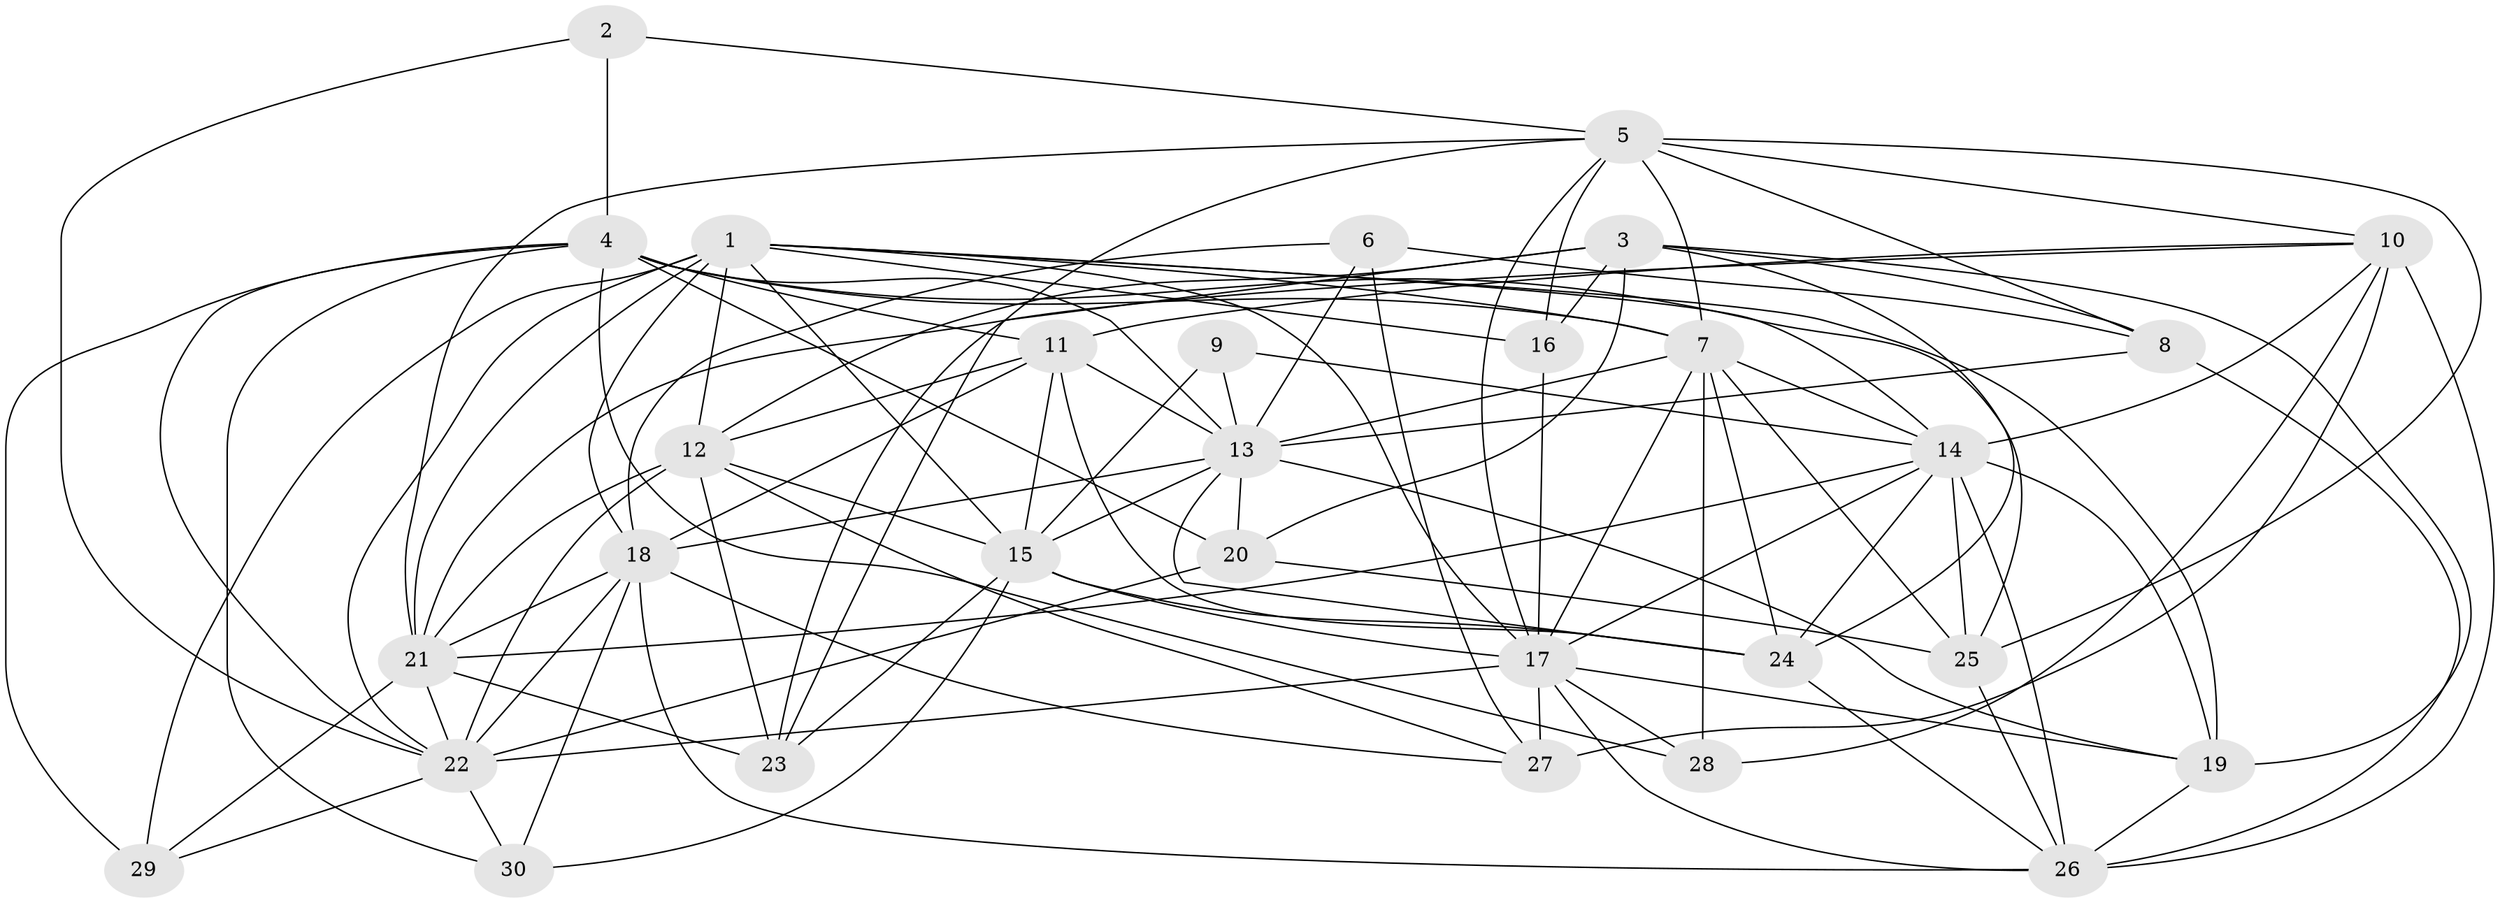 // original degree distribution, {4: 1.0}
// Generated by graph-tools (version 1.1) at 2025/53/03/04/25 22:53:42]
// undirected, 30 vertices, 105 edges
graph export_dot {
  node [color=gray90,style=filled];
  1;
  2;
  3;
  4;
  5;
  6;
  7;
  8;
  9;
  10;
  11;
  12;
  13;
  14;
  15;
  16;
  17;
  18;
  19;
  20;
  21;
  22;
  23;
  24;
  25;
  26;
  27;
  28;
  29;
  30;
  1 -- 7 [weight=1.0];
  1 -- 12 [weight=1.0];
  1 -- 14 [weight=2.0];
  1 -- 15 [weight=1.0];
  1 -- 16 [weight=1.0];
  1 -- 17 [weight=1.0];
  1 -- 18 [weight=1.0];
  1 -- 19 [weight=1.0];
  1 -- 21 [weight=1.0];
  1 -- 22 [weight=1.0];
  1 -- 29 [weight=1.0];
  2 -- 4 [weight=2.0];
  2 -- 5 [weight=1.0];
  2 -- 22 [weight=1.0];
  3 -- 8 [weight=1.0];
  3 -- 12 [weight=1.0];
  3 -- 16 [weight=1.0];
  3 -- 19 [weight=1.0];
  3 -- 20 [weight=1.0];
  3 -- 23 [weight=2.0];
  3 -- 24 [weight=1.0];
  4 -- 7 [weight=1.0];
  4 -- 11 [weight=1.0];
  4 -- 13 [weight=1.0];
  4 -- 20 [weight=1.0];
  4 -- 22 [weight=1.0];
  4 -- 25 [weight=2.0];
  4 -- 28 [weight=1.0];
  4 -- 29 [weight=1.0];
  4 -- 30 [weight=1.0];
  5 -- 7 [weight=1.0];
  5 -- 8 [weight=2.0];
  5 -- 10 [weight=1.0];
  5 -- 16 [weight=1.0];
  5 -- 17 [weight=1.0];
  5 -- 21 [weight=1.0];
  5 -- 23 [weight=1.0];
  5 -- 25 [weight=1.0];
  6 -- 8 [weight=1.0];
  6 -- 13 [weight=1.0];
  6 -- 18 [weight=1.0];
  6 -- 27 [weight=1.0];
  7 -- 13 [weight=1.0];
  7 -- 14 [weight=1.0];
  7 -- 17 [weight=1.0];
  7 -- 24 [weight=2.0];
  7 -- 25 [weight=1.0];
  7 -- 28 [weight=1.0];
  8 -- 13 [weight=1.0];
  8 -- 26 [weight=1.0];
  9 -- 13 [weight=1.0];
  9 -- 14 [weight=2.0];
  9 -- 15 [weight=1.0];
  10 -- 11 [weight=1.0];
  10 -- 14 [weight=1.0];
  10 -- 21 [weight=1.0];
  10 -- 26 [weight=1.0];
  10 -- 27 [weight=4.0];
  10 -- 28 [weight=1.0];
  11 -- 12 [weight=1.0];
  11 -- 13 [weight=1.0];
  11 -- 15 [weight=1.0];
  11 -- 18 [weight=4.0];
  11 -- 24 [weight=1.0];
  12 -- 15 [weight=2.0];
  12 -- 21 [weight=1.0];
  12 -- 22 [weight=2.0];
  12 -- 23 [weight=1.0];
  12 -- 27 [weight=1.0];
  13 -- 15 [weight=1.0];
  13 -- 18 [weight=1.0];
  13 -- 19 [weight=1.0];
  13 -- 20 [weight=1.0];
  13 -- 24 [weight=2.0];
  14 -- 17 [weight=1.0];
  14 -- 19 [weight=1.0];
  14 -- 21 [weight=1.0];
  14 -- 24 [weight=1.0];
  14 -- 25 [weight=1.0];
  14 -- 26 [weight=1.0];
  15 -- 17 [weight=2.0];
  15 -- 23 [weight=1.0];
  15 -- 24 [weight=2.0];
  15 -- 30 [weight=1.0];
  16 -- 17 [weight=1.0];
  17 -- 19 [weight=1.0];
  17 -- 22 [weight=1.0];
  17 -- 26 [weight=1.0];
  17 -- 27 [weight=1.0];
  17 -- 28 [weight=1.0];
  18 -- 21 [weight=1.0];
  18 -- 22 [weight=1.0];
  18 -- 26 [weight=1.0];
  18 -- 27 [weight=1.0];
  18 -- 30 [weight=1.0];
  19 -- 26 [weight=1.0];
  20 -- 22 [weight=1.0];
  20 -- 25 [weight=2.0];
  21 -- 22 [weight=2.0];
  21 -- 23 [weight=1.0];
  21 -- 29 [weight=1.0];
  22 -- 29 [weight=1.0];
  22 -- 30 [weight=1.0];
  24 -- 26 [weight=1.0];
  25 -- 26 [weight=1.0];
}
